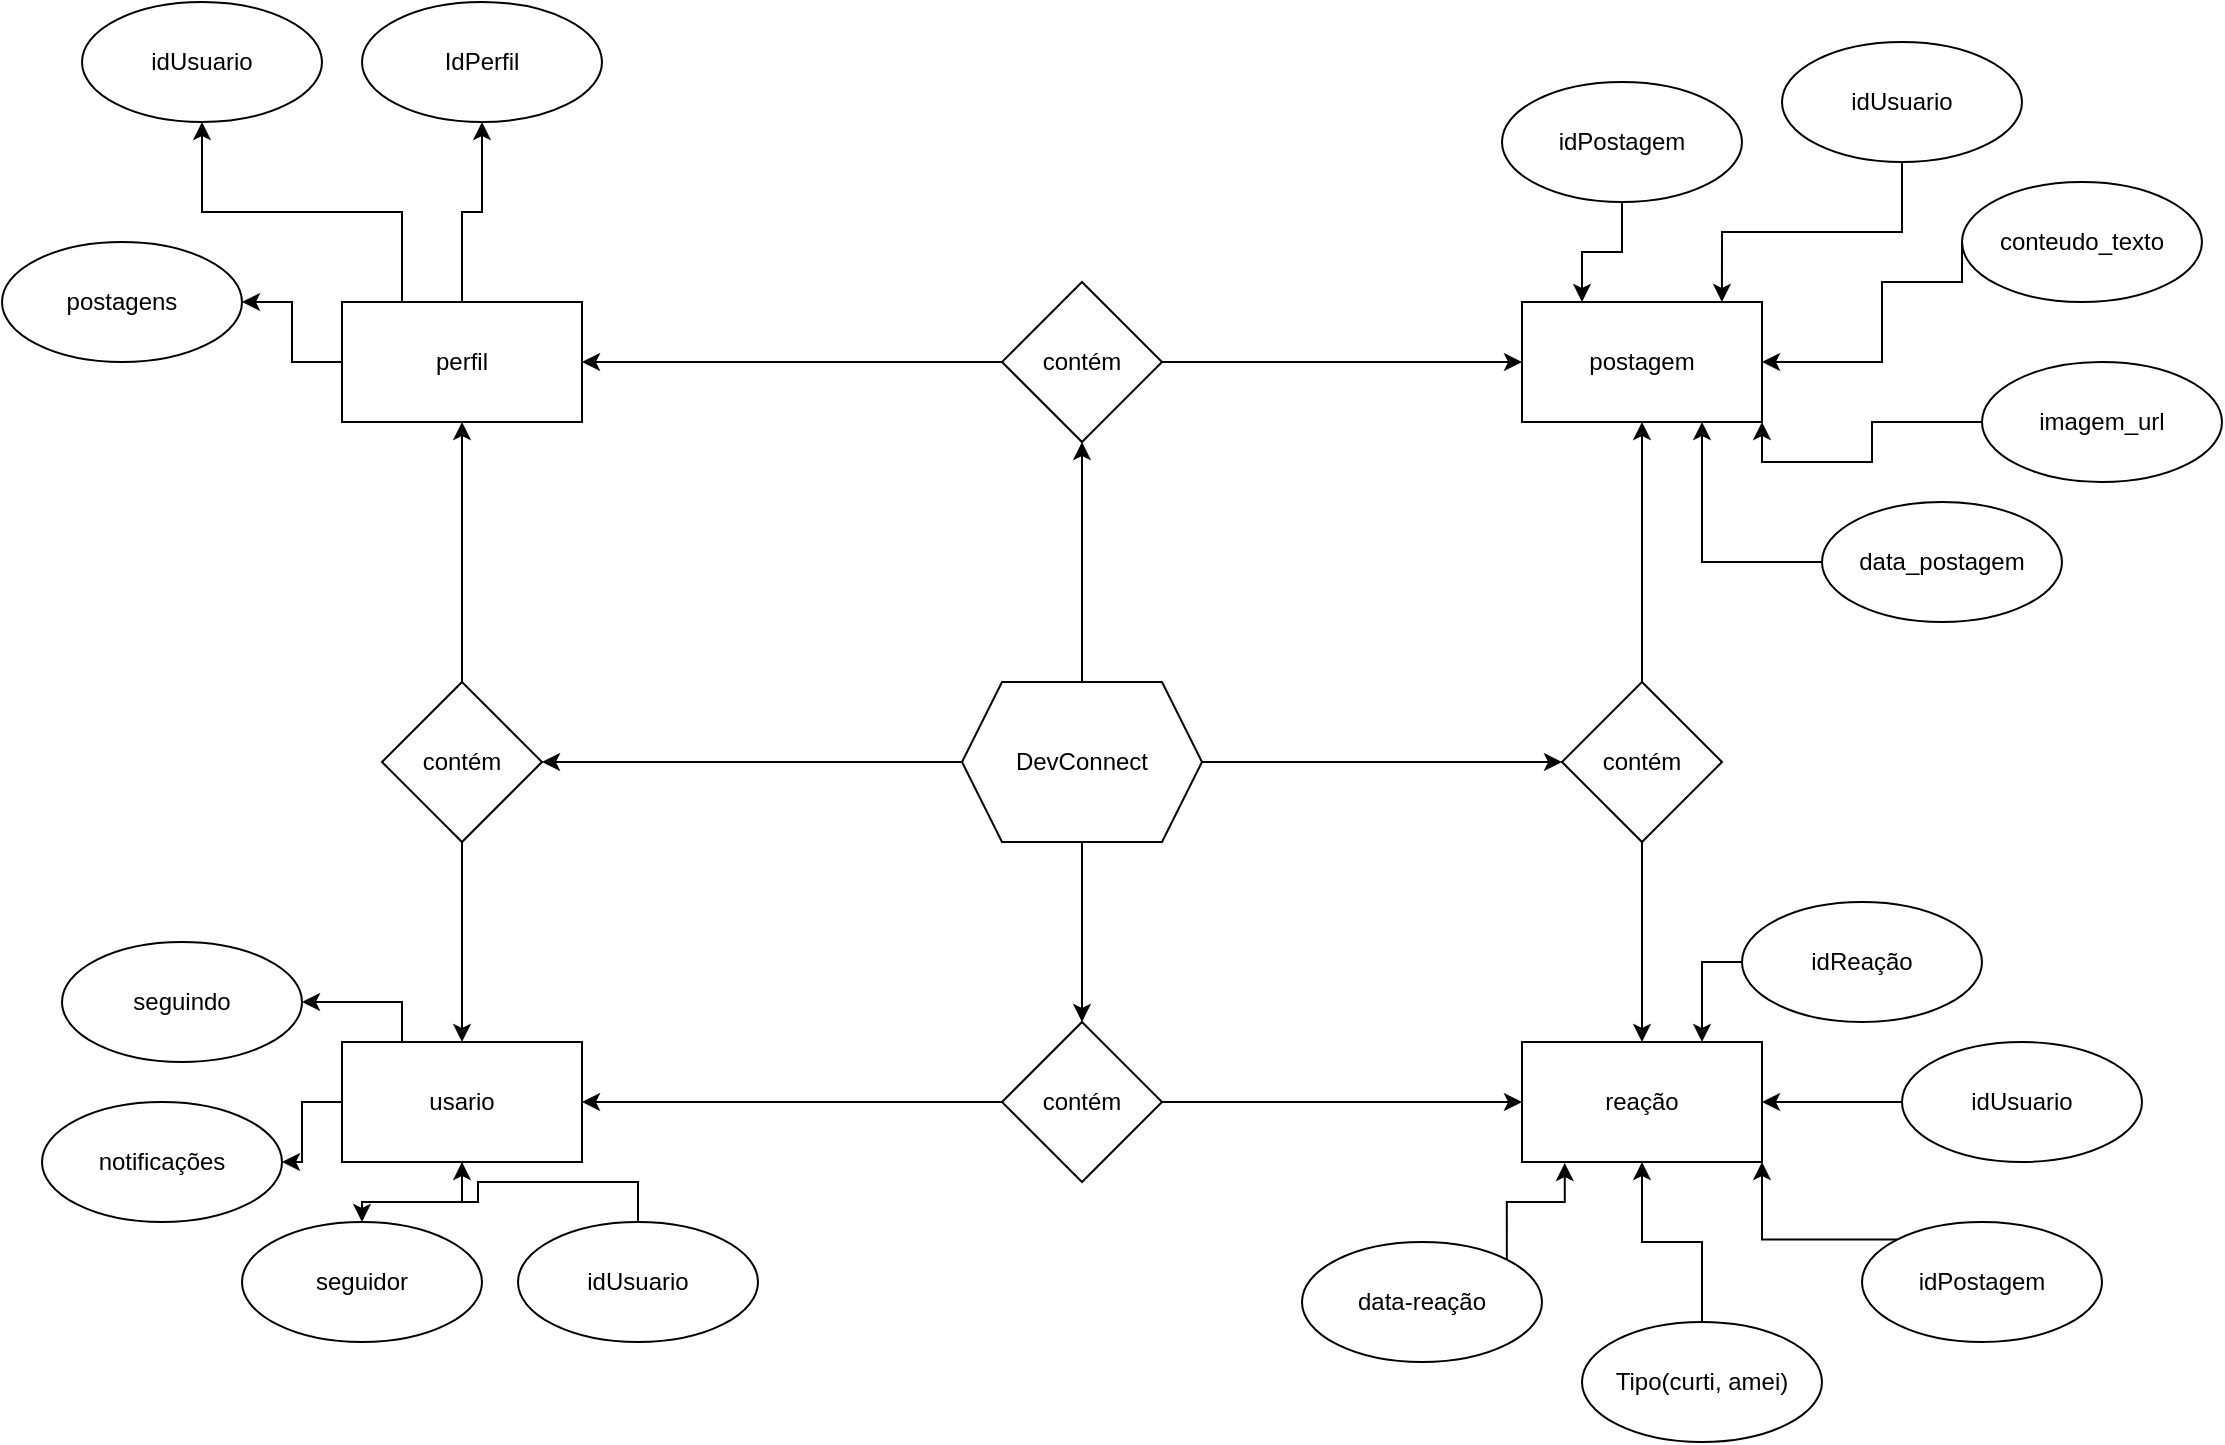<mxfile version="28.2.3">
  <diagram id="GjWYaSmZIgbB4c3N-Wyp" name="Página-6">
    <mxGraphModel grid="1" page="0" gridSize="10" guides="1" tooltips="1" connect="1" arrows="1" fold="1" pageScale="1" pageWidth="827" pageHeight="1169" math="0" shadow="0">
      <root>
        <mxCell id="0" />
        <mxCell id="1" parent="0" />
        <mxCell id="x_nE8uMfc8JUqwqZP26Q-7" value="" style="edgeStyle=orthogonalEdgeStyle;rounded=0;orthogonalLoop=1;jettySize=auto;html=1;" edge="1" parent="1" source="x_nE8uMfc8JUqwqZP26Q-1" target="x_nE8uMfc8JUqwqZP26Q-4">
          <mxGeometry relative="1" as="geometry" />
        </mxCell>
        <mxCell id="x_nE8uMfc8JUqwqZP26Q-8" value="" style="edgeStyle=orthogonalEdgeStyle;rounded=0;orthogonalLoop=1;jettySize=auto;html=1;" edge="1" parent="1" source="x_nE8uMfc8JUqwqZP26Q-1" target="x_nE8uMfc8JUqwqZP26Q-5">
          <mxGeometry relative="1" as="geometry" />
        </mxCell>
        <mxCell id="x_nE8uMfc8JUqwqZP26Q-10" style="edgeStyle=orthogonalEdgeStyle;rounded=0;orthogonalLoop=1;jettySize=auto;html=1;exitX=0.25;exitY=0;exitDx=0;exitDy=0;entryX=0.5;entryY=1;entryDx=0;entryDy=0;" edge="1" parent="1" source="x_nE8uMfc8JUqwqZP26Q-1" target="x_nE8uMfc8JUqwqZP26Q-6">
          <mxGeometry relative="1" as="geometry" />
        </mxCell>
        <mxCell id="x_nE8uMfc8JUqwqZP26Q-1" value="&lt;font style=&quot;vertical-align: inherit;&quot; dir=&quot;auto&quot;&gt;&lt;font style=&quot;vertical-align: inherit;&quot; dir=&quot;auto&quot;&gt;&lt;font style=&quot;vertical-align: inherit;&quot; dir=&quot;auto&quot;&gt;&lt;font style=&quot;vertical-align: inherit;&quot; dir=&quot;auto&quot;&gt;perfil&lt;/font&gt;&lt;/font&gt;&lt;/font&gt;&lt;/font&gt;" style="rounded=0;whiteSpace=wrap;html=1;" vertex="1" parent="1">
          <mxGeometry x="130" y="40" width="120" height="60" as="geometry" />
        </mxCell>
        <mxCell id="x_nE8uMfc8JUqwqZP26Q-4" value="postagens" style="ellipse;whiteSpace=wrap;html=1;" vertex="1" parent="1">
          <mxGeometry x="-40" y="10" width="120" height="60" as="geometry" />
        </mxCell>
        <mxCell id="x_nE8uMfc8JUqwqZP26Q-5" value="&lt;font style=&quot;vertical-align: inherit;&quot; dir=&quot;auto&quot;&gt;&lt;font style=&quot;vertical-align: inherit;&quot; dir=&quot;auto&quot;&gt;IdPerfil&lt;/font&gt;&lt;/font&gt;" style="ellipse;whiteSpace=wrap;html=1;" vertex="1" parent="1">
          <mxGeometry x="140" y="-110" width="120" height="60" as="geometry" />
        </mxCell>
        <mxCell id="x_nE8uMfc8JUqwqZP26Q-6" value="idUsuario" style="ellipse;whiteSpace=wrap;html=1;" vertex="1" parent="1">
          <mxGeometry y="-110" width="120" height="60" as="geometry" />
        </mxCell>
        <mxCell id="x_nE8uMfc8JUqwqZP26Q-15" value="" style="edgeStyle=orthogonalEdgeStyle;rounded=0;orthogonalLoop=1;jettySize=auto;html=1;" edge="1" parent="1" source="x_nE8uMfc8JUqwqZP26Q-11" target="x_nE8uMfc8JUqwqZP26Q-13">
          <mxGeometry relative="1" as="geometry" />
        </mxCell>
        <mxCell id="x_nE8uMfc8JUqwqZP26Q-16" value="" style="edgeStyle=orthogonalEdgeStyle;rounded=0;orthogonalLoop=1;jettySize=auto;html=1;" edge="1" parent="1" source="x_nE8uMfc8JUqwqZP26Q-11" target="x_nE8uMfc8JUqwqZP26Q-14">
          <mxGeometry relative="1" as="geometry" />
        </mxCell>
        <mxCell id="x_nE8uMfc8JUqwqZP26Q-18" style="edgeStyle=orthogonalEdgeStyle;rounded=0;orthogonalLoop=1;jettySize=auto;html=1;exitX=0.25;exitY=0;exitDx=0;exitDy=0;entryX=1;entryY=0.5;entryDx=0;entryDy=0;" edge="1" parent="1" source="x_nE8uMfc8JUqwqZP26Q-11" target="x_nE8uMfc8JUqwqZP26Q-12">
          <mxGeometry relative="1" as="geometry">
            <mxPoint x="140" y="371" as="targetPoint" />
          </mxGeometry>
        </mxCell>
        <mxCell id="x_nE8uMfc8JUqwqZP26Q-12" value="seguindo" style="ellipse;whiteSpace=wrap;html=1;" vertex="1" parent="1">
          <mxGeometry x="-10" y="360" width="120" height="60" as="geometry" />
        </mxCell>
        <mxCell id="x_nE8uMfc8JUqwqZP26Q-13" value="seguidor" style="ellipse;whiteSpace=wrap;html=1;" vertex="1" parent="1">
          <mxGeometry x="80" y="500" width="120" height="60" as="geometry" />
        </mxCell>
        <mxCell id="x_nE8uMfc8JUqwqZP26Q-14" value="notificações" style="ellipse;whiteSpace=wrap;html=1;" vertex="1" parent="1">
          <mxGeometry x="-20" y="440" width="120" height="60" as="geometry" />
        </mxCell>
        <mxCell id="x_nE8uMfc8JUqwqZP26Q-23" value="" style="edgeStyle=orthogonalEdgeStyle;rounded=0;orthogonalLoop=1;jettySize=auto;html=1;" edge="1" parent="1" source="x_nE8uMfc8JUqwqZP26Q-20" target="x_nE8uMfc8JUqwqZP26Q-22">
          <mxGeometry relative="1" as="geometry" />
        </mxCell>
        <mxCell id="x_nE8uMfc8JUqwqZP26Q-25" value="" style="edgeStyle=orthogonalEdgeStyle;rounded=0;orthogonalLoop=1;jettySize=auto;html=1;" edge="1" parent="1" source="x_nE8uMfc8JUqwqZP26Q-20" target="x_nE8uMfc8JUqwqZP26Q-24">
          <mxGeometry relative="1" as="geometry" />
        </mxCell>
        <mxCell id="x_nE8uMfc8JUqwqZP26Q-27" value="" style="edgeStyle=orthogonalEdgeStyle;rounded=0;orthogonalLoop=1;jettySize=auto;html=1;" edge="1" parent="1" source="x_nE8uMfc8JUqwqZP26Q-20" target="x_nE8uMfc8JUqwqZP26Q-26">
          <mxGeometry relative="1" as="geometry" />
        </mxCell>
        <mxCell id="x_nE8uMfc8JUqwqZP26Q-38" value="" style="edgeStyle=orthogonalEdgeStyle;rounded=0;orthogonalLoop=1;jettySize=auto;html=1;" edge="1" parent="1" source="x_nE8uMfc8JUqwqZP26Q-20" target="x_nE8uMfc8JUqwqZP26Q-37">
          <mxGeometry relative="1" as="geometry" />
        </mxCell>
        <mxCell id="x_nE8uMfc8JUqwqZP26Q-20" value="DevConnect" style="shape=hexagon;perimeter=hexagonPerimeter2;whiteSpace=wrap;html=1;fixedSize=1;" vertex="1" parent="1">
          <mxGeometry x="440" y="230" width="120" height="80" as="geometry" />
        </mxCell>
        <mxCell id="HwlR8t8XuQ3MV1O2xVYC-5" style="edgeStyle=orthogonalEdgeStyle;rounded=0;orthogonalLoop=1;jettySize=auto;html=1;exitX=1;exitY=0.5;exitDx=0;exitDy=0;entryX=0;entryY=0.5;entryDx=0;entryDy=0;" edge="1" parent="1" source="x_nE8uMfc8JUqwqZP26Q-22" target="x_nE8uMfc8JUqwqZP26Q-31">
          <mxGeometry relative="1" as="geometry" />
        </mxCell>
        <mxCell id="HwlR8t8XuQ3MV1O2xVYC-8" style="edgeStyle=orthogonalEdgeStyle;rounded=0;orthogonalLoop=1;jettySize=auto;html=1;exitX=0;exitY=0.5;exitDx=0;exitDy=0;" edge="1" parent="1" source="x_nE8uMfc8JUqwqZP26Q-22" target="x_nE8uMfc8JUqwqZP26Q-1">
          <mxGeometry relative="1" as="geometry" />
        </mxCell>
        <mxCell id="x_nE8uMfc8JUqwqZP26Q-22" value="contém" style="rhombus;whiteSpace=wrap;html=1;" vertex="1" parent="1">
          <mxGeometry x="460" y="30" width="80" height="80" as="geometry" />
        </mxCell>
        <mxCell id="x_nE8uMfc8JUqwqZP26Q-34" style="edgeStyle=orthogonalEdgeStyle;rounded=0;orthogonalLoop=1;jettySize=auto;html=1;exitX=1;exitY=0.5;exitDx=0;exitDy=0;entryX=0;entryY=0.5;entryDx=0;entryDy=0;" edge="1" parent="1" source="x_nE8uMfc8JUqwqZP26Q-24" target="x_nE8uMfc8JUqwqZP26Q-35">
          <mxGeometry relative="1" as="geometry">
            <mxPoint x="680" y="440" as="targetPoint" />
          </mxGeometry>
        </mxCell>
        <mxCell id="x_nE8uMfc8JUqwqZP26Q-24" value="contém" style="rhombus;whiteSpace=wrap;html=1;" vertex="1" parent="1">
          <mxGeometry x="460" y="400" width="80" height="80" as="geometry" />
        </mxCell>
        <mxCell id="x_nE8uMfc8JUqwqZP26Q-29" value="" style="edgeStyle=orthogonalEdgeStyle;rounded=0;orthogonalLoop=1;jettySize=auto;html=1;entryX=0.5;entryY=0;entryDx=0;entryDy=0;" edge="1" parent="1" source="x_nE8uMfc8JUqwqZP26Q-26" target="x_nE8uMfc8JUqwqZP26Q-11">
          <mxGeometry relative="1" as="geometry" />
        </mxCell>
        <mxCell id="HwlR8t8XuQ3MV1O2xVYC-3" style="edgeStyle=orthogonalEdgeStyle;rounded=0;orthogonalLoop=1;jettySize=auto;html=1;entryX=0.5;entryY=1;entryDx=0;entryDy=0;" edge="1" parent="1" source="x_nE8uMfc8JUqwqZP26Q-26" target="x_nE8uMfc8JUqwqZP26Q-1">
          <mxGeometry relative="1" as="geometry" />
        </mxCell>
        <mxCell id="x_nE8uMfc8JUqwqZP26Q-26" value="contém" style="rhombus;whiteSpace=wrap;html=1;" vertex="1" parent="1">
          <mxGeometry x="150" y="230" width="80" height="80" as="geometry" />
        </mxCell>
        <mxCell id="x_nE8uMfc8JUqwqZP26Q-31" value="postagem" style="rounded=0;whiteSpace=wrap;html=1;" vertex="1" parent="1">
          <mxGeometry x="720" y="40" width="120" height="60" as="geometry" />
        </mxCell>
        <mxCell id="x_nE8uMfc8JUqwqZP26Q-35" value="reação" style="rounded=0;whiteSpace=wrap;html=1;" vertex="1" parent="1">
          <mxGeometry x="720" y="410" width="120" height="60" as="geometry" />
        </mxCell>
        <mxCell id="x_nE8uMfc8JUqwqZP26Q-40" style="edgeStyle=orthogonalEdgeStyle;rounded=0;orthogonalLoop=1;jettySize=auto;html=1;exitX=0.5;exitY=1;exitDx=0;exitDy=0;entryX=0.5;entryY=0;entryDx=0;entryDy=0;" edge="1" parent="1" source="x_nE8uMfc8JUqwqZP26Q-37" target="x_nE8uMfc8JUqwqZP26Q-35">
          <mxGeometry relative="1" as="geometry" />
        </mxCell>
        <mxCell id="HwlR8t8XuQ3MV1O2xVYC-7" style="edgeStyle=orthogonalEdgeStyle;rounded=0;orthogonalLoop=1;jettySize=auto;html=1;exitX=0.5;exitY=0;exitDx=0;exitDy=0;entryX=0.5;entryY=1;entryDx=0;entryDy=0;" edge="1" parent="1" source="x_nE8uMfc8JUqwqZP26Q-37" target="x_nE8uMfc8JUqwqZP26Q-31">
          <mxGeometry relative="1" as="geometry" />
        </mxCell>
        <mxCell id="x_nE8uMfc8JUqwqZP26Q-37" value="contém" style="rhombus;whiteSpace=wrap;html=1;" vertex="1" parent="1">
          <mxGeometry x="740" y="230" width="80" height="80" as="geometry" />
        </mxCell>
        <mxCell id="x_nE8uMfc8JUqwqZP26Q-42" value="" style="edgeStyle=orthogonalEdgeStyle;rounded=0;orthogonalLoop=1;jettySize=auto;html=1;exitX=0;exitY=0.5;exitDx=0;exitDy=0;entryX=1;entryY=0.5;entryDx=0;entryDy=0;" edge="1" parent="1" source="x_nE8uMfc8JUqwqZP26Q-24" target="x_nE8uMfc8JUqwqZP26Q-11">
          <mxGeometry relative="1" as="geometry">
            <mxPoint x="460" y="440" as="sourcePoint" />
            <mxPoint x="30" y="330" as="targetPoint" />
          </mxGeometry>
        </mxCell>
        <mxCell id="x_nE8uMfc8JUqwqZP26Q-11" value="usario" style="rounded=0;whiteSpace=wrap;html=1;" vertex="1" parent="1">
          <mxGeometry x="130" y="410" width="120" height="60" as="geometry" />
        </mxCell>
        <mxCell id="HwlR8t8XuQ3MV1O2xVYC-2" value="" style="edgeStyle=orthogonalEdgeStyle;rounded=0;orthogonalLoop=1;jettySize=auto;html=1;" edge="1" parent="1" source="HwlR8t8XuQ3MV1O2xVYC-1" target="x_nE8uMfc8JUqwqZP26Q-11">
          <mxGeometry relative="1" as="geometry" />
        </mxCell>
        <mxCell id="HwlR8t8XuQ3MV1O2xVYC-1" value="idUsuario" style="ellipse;whiteSpace=wrap;html=1;" vertex="1" parent="1">
          <mxGeometry x="218" y="500" width="120" height="60" as="geometry" />
        </mxCell>
        <mxCell id="HwlR8t8XuQ3MV1O2xVYC-16" style="edgeStyle=orthogonalEdgeStyle;rounded=0;orthogonalLoop=1;jettySize=auto;html=1;exitX=0.5;exitY=0;exitDx=0;exitDy=0;entryX=0.5;entryY=1;entryDx=0;entryDy=0;" edge="1" parent="1" source="HwlR8t8XuQ3MV1O2xVYC-10" target="x_nE8uMfc8JUqwqZP26Q-35">
          <mxGeometry relative="1" as="geometry" />
        </mxCell>
        <mxCell id="HwlR8t8XuQ3MV1O2xVYC-10" value="Tipo(curti, amei)" style="ellipse;whiteSpace=wrap;html=1;" vertex="1" parent="1">
          <mxGeometry x="750" y="550" width="120" height="60" as="geometry" />
        </mxCell>
        <mxCell id="HwlR8t8XuQ3MV1O2xVYC-17" style="edgeStyle=orthogonalEdgeStyle;rounded=0;orthogonalLoop=1;jettySize=auto;html=1;exitX=0;exitY=0;exitDx=0;exitDy=0;entryX=1;entryY=1;entryDx=0;entryDy=0;" edge="1" parent="1" source="HwlR8t8XuQ3MV1O2xVYC-11" target="x_nE8uMfc8JUqwqZP26Q-35">
          <mxGeometry relative="1" as="geometry" />
        </mxCell>
        <mxCell id="HwlR8t8XuQ3MV1O2xVYC-11" value="idPostagem" style="ellipse;whiteSpace=wrap;html=1;" vertex="1" parent="1">
          <mxGeometry x="890" y="500" width="120" height="60" as="geometry" />
        </mxCell>
        <mxCell id="HwlR8t8XuQ3MV1O2xVYC-15" style="edgeStyle=orthogonalEdgeStyle;rounded=0;orthogonalLoop=1;jettySize=auto;html=1;exitX=0;exitY=0.5;exitDx=0;exitDy=0;entryX=1;entryY=0.5;entryDx=0;entryDy=0;" edge="1" parent="1" source="HwlR8t8XuQ3MV1O2xVYC-12" target="x_nE8uMfc8JUqwqZP26Q-35">
          <mxGeometry relative="1" as="geometry" />
        </mxCell>
        <mxCell id="HwlR8t8XuQ3MV1O2xVYC-12" value="idUsuario" style="ellipse;whiteSpace=wrap;html=1;" vertex="1" parent="1">
          <mxGeometry x="910" y="410" width="120" height="60" as="geometry" />
        </mxCell>
        <mxCell id="HwlR8t8XuQ3MV1O2xVYC-14" style="edgeStyle=orthogonalEdgeStyle;rounded=0;orthogonalLoop=1;jettySize=auto;html=1;exitX=0;exitY=0.5;exitDx=0;exitDy=0;entryX=0.75;entryY=0;entryDx=0;entryDy=0;" edge="1" parent="1" source="HwlR8t8XuQ3MV1O2xVYC-13" target="x_nE8uMfc8JUqwqZP26Q-35">
          <mxGeometry relative="1" as="geometry" />
        </mxCell>
        <mxCell id="HwlR8t8XuQ3MV1O2xVYC-13" value="idReação" style="ellipse;whiteSpace=wrap;html=1;" vertex="1" parent="1">
          <mxGeometry x="830" y="340" width="120" height="60" as="geometry" />
        </mxCell>
        <mxCell id="HwlR8t8XuQ3MV1O2xVYC-18" value="data-reação" style="ellipse;whiteSpace=wrap;html=1;" vertex="1" parent="1">
          <mxGeometry x="610" y="510" width="120" height="60" as="geometry" />
        </mxCell>
        <mxCell id="HwlR8t8XuQ3MV1O2xVYC-19" style="edgeStyle=orthogonalEdgeStyle;rounded=0;orthogonalLoop=1;jettySize=auto;html=1;exitX=1;exitY=0;exitDx=0;exitDy=0;entryX=0.178;entryY=1.009;entryDx=0;entryDy=0;entryPerimeter=0;" edge="1" parent="1" source="HwlR8t8XuQ3MV1O2xVYC-18" target="x_nE8uMfc8JUqwqZP26Q-35">
          <mxGeometry relative="1" as="geometry" />
        </mxCell>
        <mxCell id="HwlR8t8XuQ3MV1O2xVYC-21" style="edgeStyle=orthogonalEdgeStyle;rounded=0;orthogonalLoop=1;jettySize=auto;html=1;exitX=0.5;exitY=1;exitDx=0;exitDy=0;entryX=0.25;entryY=0;entryDx=0;entryDy=0;" edge="1" parent="1" source="HwlR8t8XuQ3MV1O2xVYC-20" target="x_nE8uMfc8JUqwqZP26Q-31">
          <mxGeometry relative="1" as="geometry" />
        </mxCell>
        <mxCell id="HwlR8t8XuQ3MV1O2xVYC-20" value="idPostagem" style="ellipse;whiteSpace=wrap;html=1;" vertex="1" parent="1">
          <mxGeometry x="710" y="-70" width="120" height="60" as="geometry" />
        </mxCell>
        <mxCell id="HwlR8t8XuQ3MV1O2xVYC-22" value="idUsuario" style="ellipse;whiteSpace=wrap;html=1;" vertex="1" parent="1">
          <mxGeometry x="850" y="-90" width="120" height="60" as="geometry" />
        </mxCell>
        <mxCell id="HwlR8t8XuQ3MV1O2xVYC-23" style="edgeStyle=orthogonalEdgeStyle;rounded=0;orthogonalLoop=1;jettySize=auto;html=1;exitX=0.5;exitY=1;exitDx=0;exitDy=0;entryX=0.833;entryY=0;entryDx=0;entryDy=0;entryPerimeter=0;" edge="1" parent="1" source="HwlR8t8XuQ3MV1O2xVYC-22" target="x_nE8uMfc8JUqwqZP26Q-31">
          <mxGeometry relative="1" as="geometry" />
        </mxCell>
        <mxCell id="HwlR8t8XuQ3MV1O2xVYC-25" style="edgeStyle=orthogonalEdgeStyle;rounded=0;orthogonalLoop=1;jettySize=auto;html=1;exitX=0;exitY=0.5;exitDx=0;exitDy=0;" edge="1" parent="1" source="HwlR8t8XuQ3MV1O2xVYC-24" target="x_nE8uMfc8JUqwqZP26Q-31">
          <mxGeometry relative="1" as="geometry">
            <Array as="points">
              <mxPoint x="940" y="30" />
              <mxPoint x="900" y="30" />
              <mxPoint x="900" y="70" />
            </Array>
          </mxGeometry>
        </mxCell>
        <mxCell id="HwlR8t8XuQ3MV1O2xVYC-24" value="conteudo_texto" style="ellipse;whiteSpace=wrap;html=1;" vertex="1" parent="1">
          <mxGeometry x="940" y="-20" width="120" height="60" as="geometry" />
        </mxCell>
        <mxCell id="HwlR8t8XuQ3MV1O2xVYC-27" style="edgeStyle=orthogonalEdgeStyle;rounded=0;orthogonalLoop=1;jettySize=auto;html=1;exitX=0;exitY=0.5;exitDx=0;exitDy=0;entryX=1;entryY=1;entryDx=0;entryDy=0;" edge="1" parent="1" source="HwlR8t8XuQ3MV1O2xVYC-26" target="x_nE8uMfc8JUqwqZP26Q-31">
          <mxGeometry relative="1" as="geometry" />
        </mxCell>
        <mxCell id="HwlR8t8XuQ3MV1O2xVYC-26" value="imagem_url" style="ellipse;whiteSpace=wrap;html=1;" vertex="1" parent="1">
          <mxGeometry x="950" y="70" width="120" height="60" as="geometry" />
        </mxCell>
        <mxCell id="HwlR8t8XuQ3MV1O2xVYC-29" style="edgeStyle=orthogonalEdgeStyle;rounded=0;orthogonalLoop=1;jettySize=auto;html=1;exitX=0;exitY=0.5;exitDx=0;exitDy=0;entryX=0.75;entryY=1;entryDx=0;entryDy=0;" edge="1" parent="1" source="HwlR8t8XuQ3MV1O2xVYC-28" target="x_nE8uMfc8JUqwqZP26Q-31">
          <mxGeometry relative="1" as="geometry" />
        </mxCell>
        <mxCell id="HwlR8t8XuQ3MV1O2xVYC-28" value="data_postagem" style="ellipse;whiteSpace=wrap;html=1;" vertex="1" parent="1">
          <mxGeometry x="870" y="140" width="120" height="60" as="geometry" />
        </mxCell>
      </root>
    </mxGraphModel>
  </diagram>
</mxfile>
